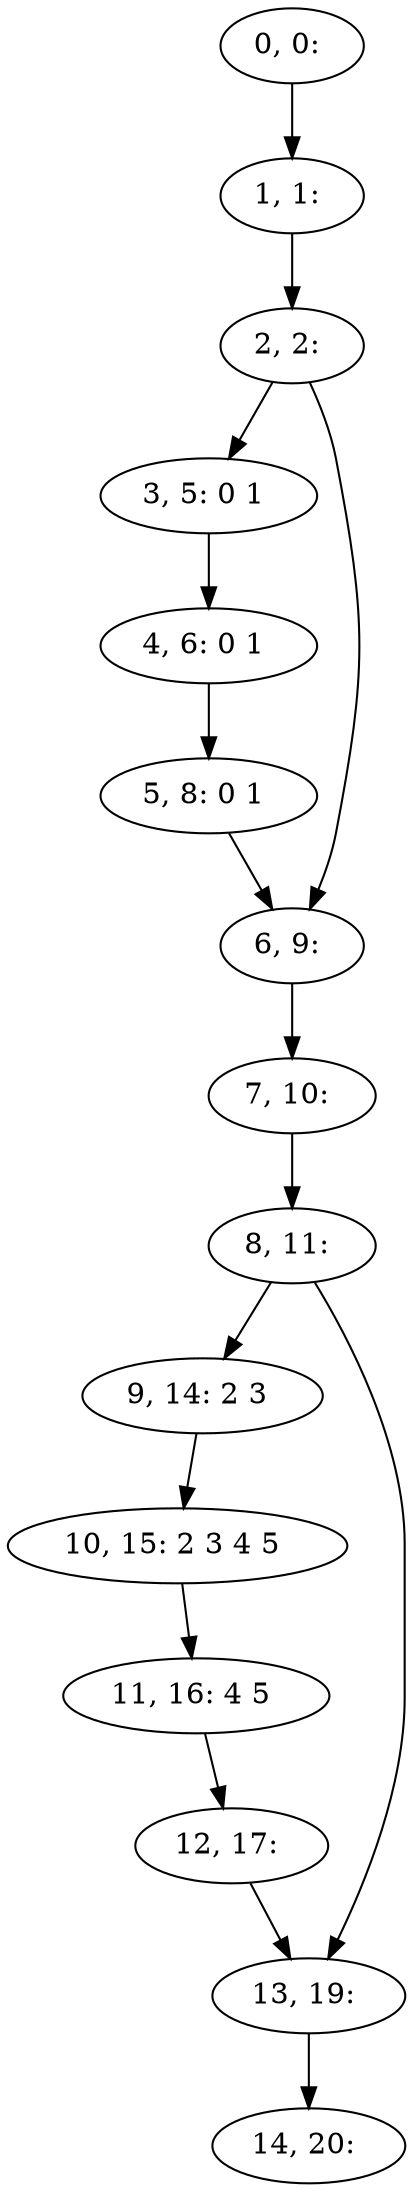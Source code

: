 digraph G {
0[label="0, 0: "];
1[label="1, 1: "];
2[label="2, 2: "];
3[label="3, 5: 0 1 "];
4[label="4, 6: 0 1 "];
5[label="5, 8: 0 1 "];
6[label="6, 9: "];
7[label="7, 10: "];
8[label="8, 11: "];
9[label="9, 14: 2 3 "];
10[label="10, 15: 2 3 4 5 "];
11[label="11, 16: 4 5 "];
12[label="12, 17: "];
13[label="13, 19: "];
14[label="14, 20: "];
0->1 ;
1->2 ;
2->3 ;
2->6 ;
3->4 ;
4->5 ;
5->6 ;
6->7 ;
7->8 ;
8->9 ;
8->13 ;
9->10 ;
10->11 ;
11->12 ;
12->13 ;
13->14 ;
}
